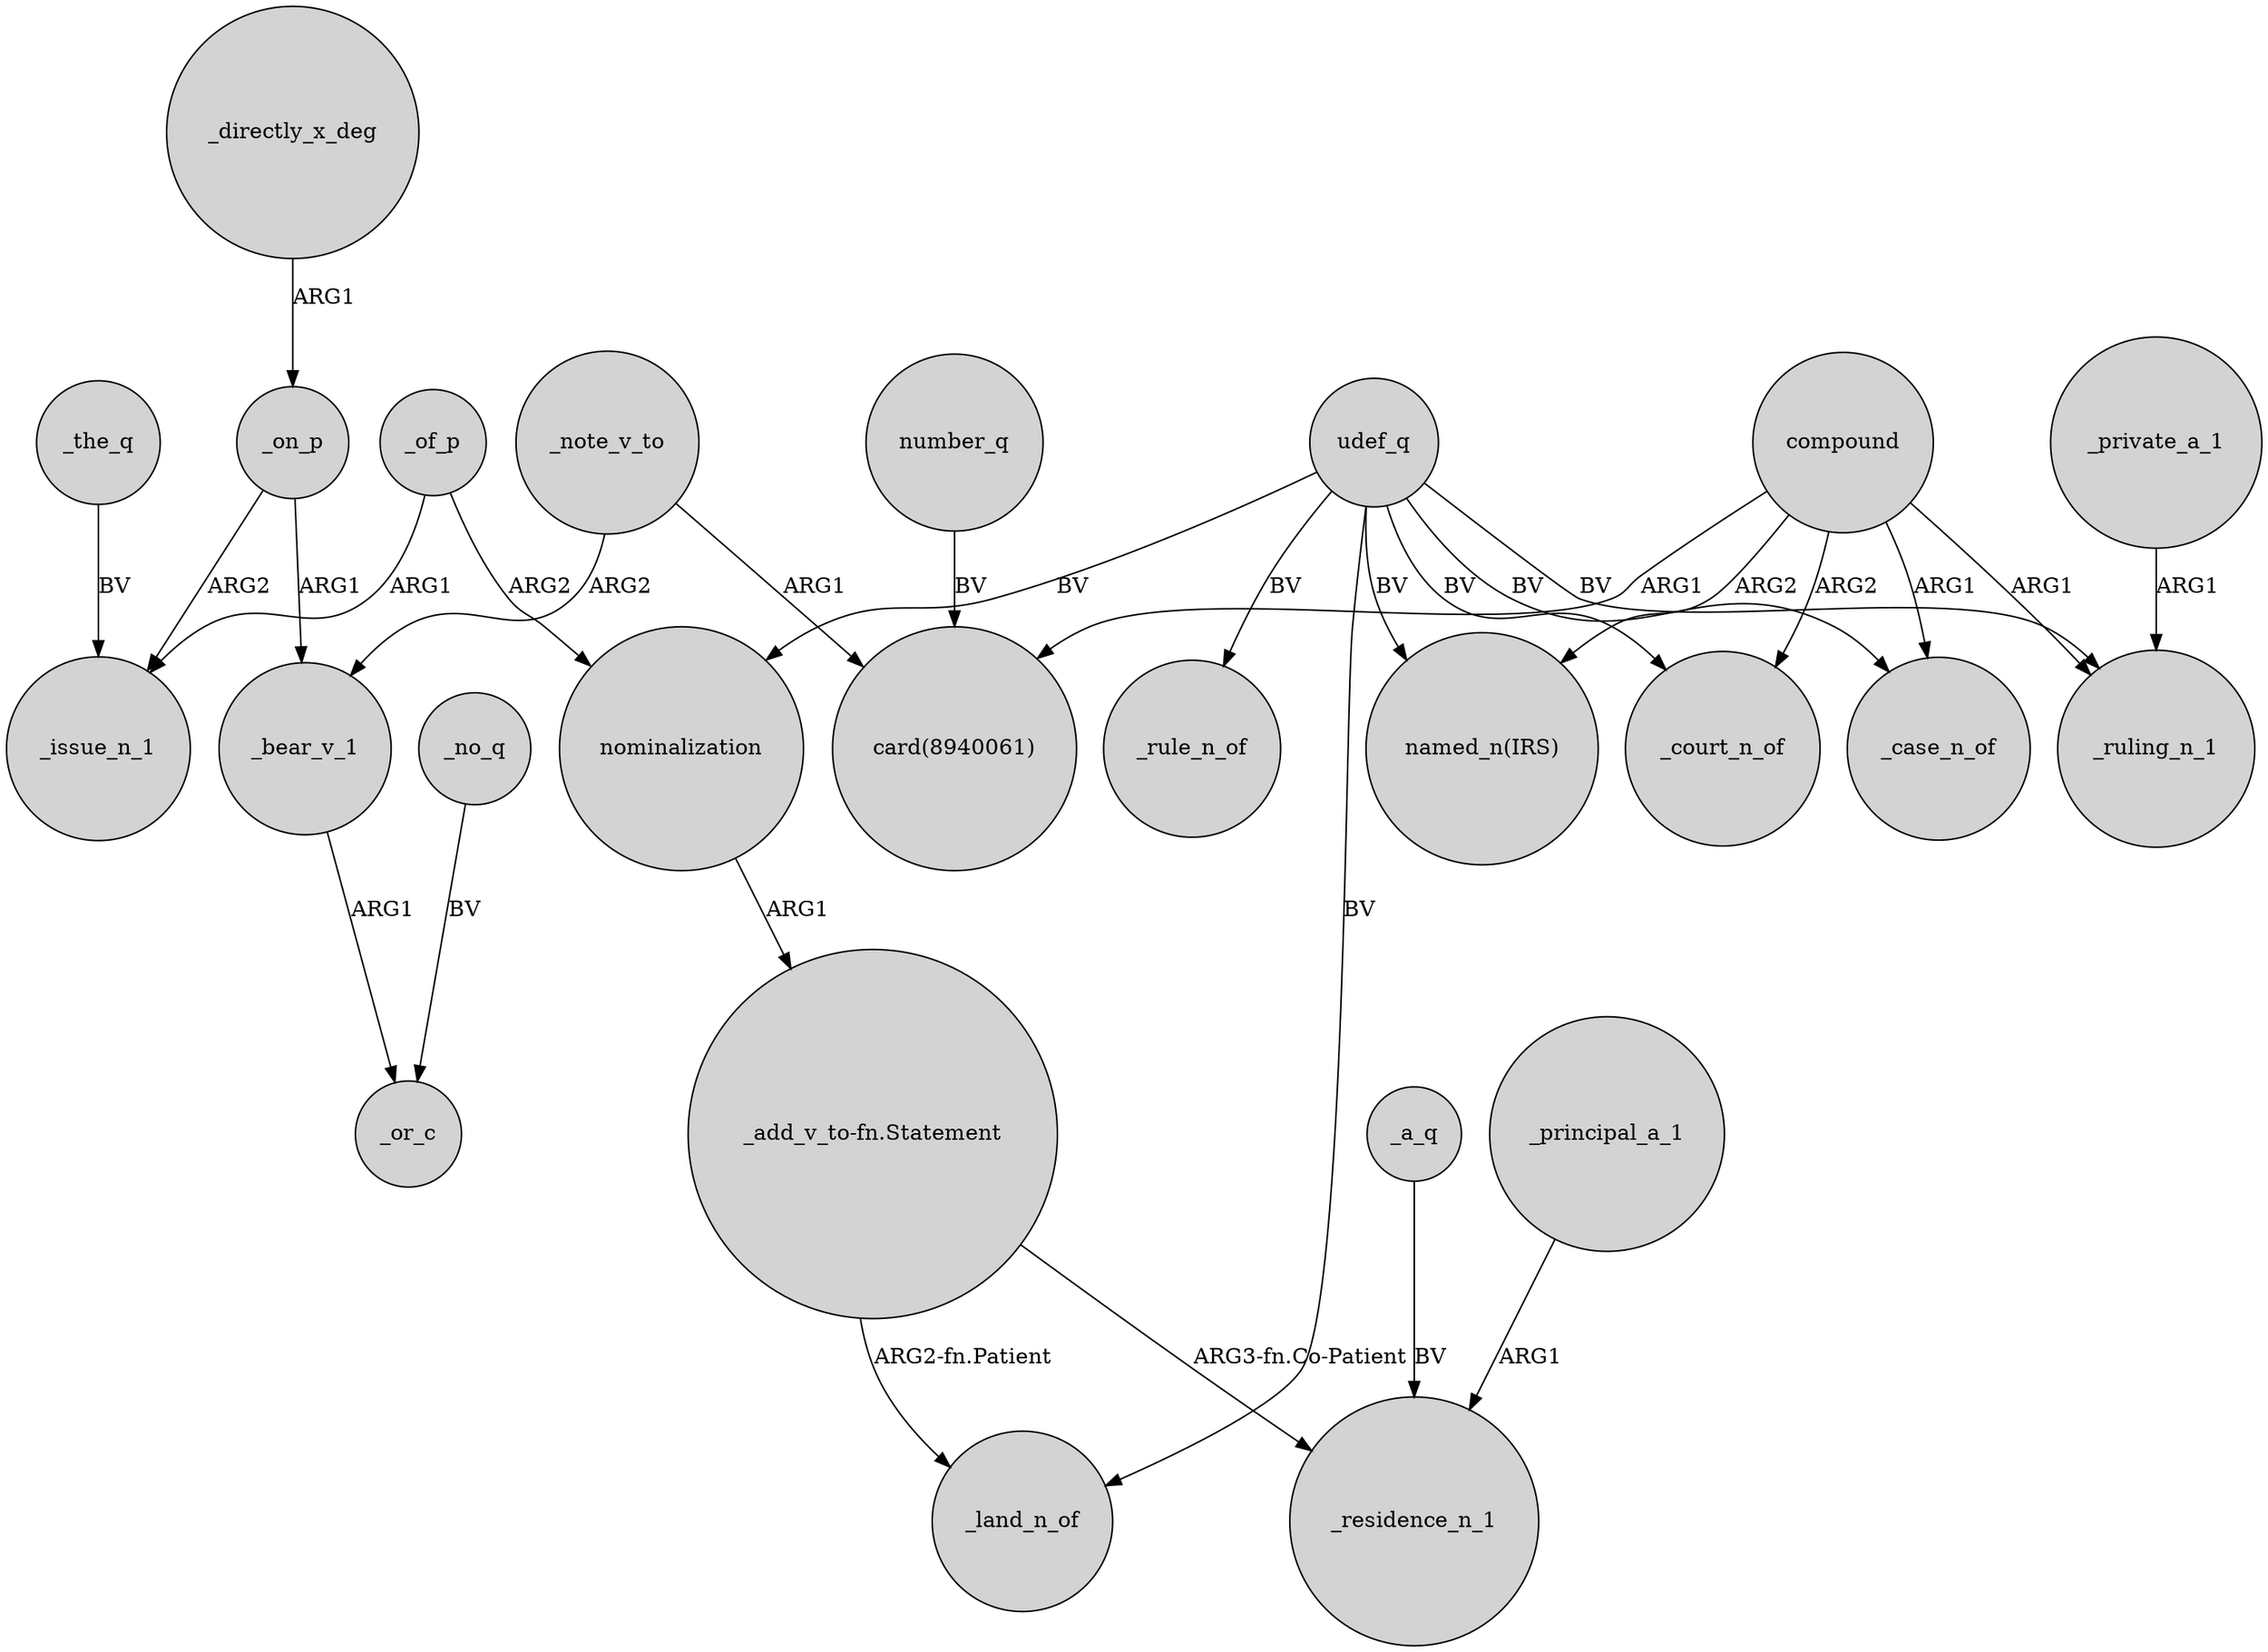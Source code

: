 digraph {
	node [shape=circle style=filled]
	udef_q -> _rule_n_of [label=BV]
	_bear_v_1 -> _or_c [label=ARG1]
	_no_q -> _or_c [label=BV]
	_note_v_to -> "card(8940061)" [label=ARG1]
	nominalization -> "_add_v_to-fn.Statement" [label=ARG1]
	udef_q -> _court_n_of [label=BV]
	_private_a_1 -> _ruling_n_1 [label=ARG1]
	udef_q -> _land_n_of [label=BV]
	_the_q -> _issue_n_1 [label=BV]
	compound -> "card(8940061)" [label=ARG1]
	_note_v_to -> _bear_v_1 [label=ARG2]
	_of_p -> _issue_n_1 [label=ARG1]
	_on_p -> _issue_n_1 [label=ARG2]
	compound -> _case_n_of [label=ARG1]
	number_q -> "card(8940061)" [label=BV]
	_a_q -> _residence_n_1 [label=BV]
	udef_q -> _ruling_n_1 [label=BV]
	compound -> _ruling_n_1 [label=ARG1]
	_directly_x_deg -> _on_p [label=ARG1]
	_of_p -> nominalization [label=ARG2]
	compound -> _court_n_of [label=ARG2]
	udef_q -> nominalization [label=BV]
	compound -> "named_n(IRS)" [label=ARG2]
	udef_q -> "named_n(IRS)" [label=BV]
	"_add_v_to-fn.Statement" -> _residence_n_1 [label="ARG3-fn.Co-Patient"]
	udef_q -> _case_n_of [label=BV]
	_on_p -> _bear_v_1 [label=ARG1]
	_principal_a_1 -> _residence_n_1 [label=ARG1]
	"_add_v_to-fn.Statement" -> _land_n_of [label="ARG2-fn.Patient"]
}
